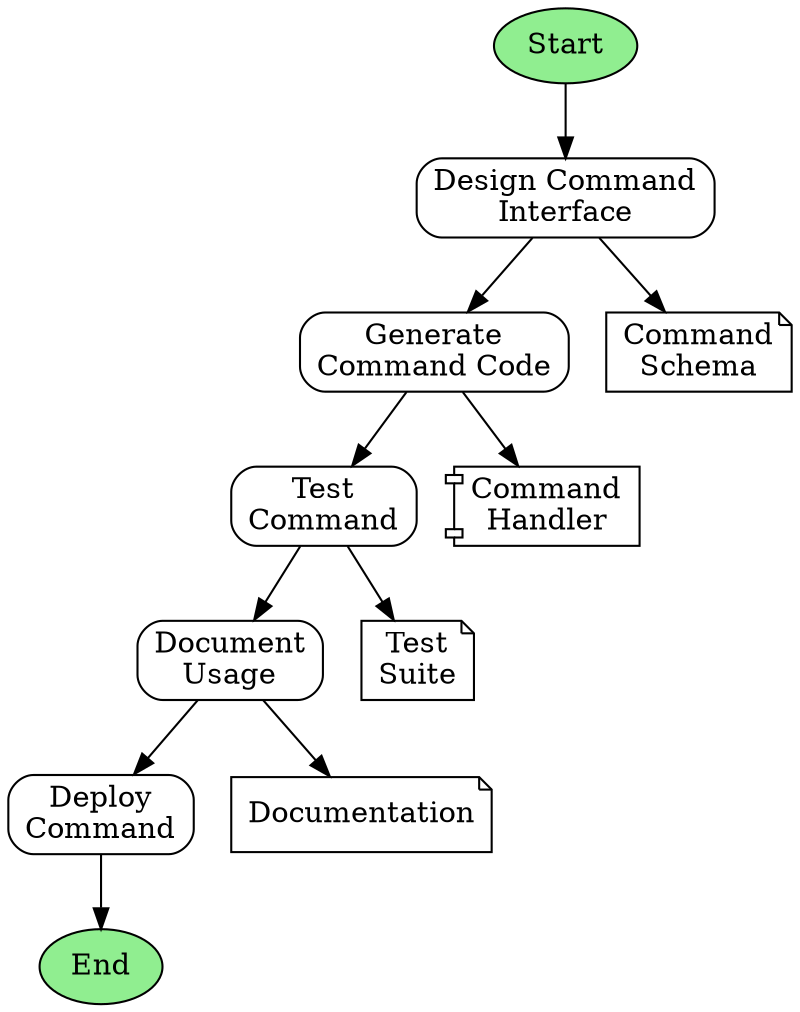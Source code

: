 digraph SlashCommandEncoder {
  rankdir=TB;
  node [shape=box, style=rounded];

  start [label="Start", shape=ellipse, fillcolor=lightgreen, style=filled];
  p1 [label="Design Command\nInterface"];
  p2 [label="Generate\nCommand Code"];
  p3 [label="Test\nCommand"];
  p4 [label="Document\nUsage"];
  p5 [label="Deploy\nCommand"];
  end [label="End", shape=ellipse, fillcolor=lightgreen, style=filled];

  start -> p1 -> p2 -> p3 -> p4 -> p5 -> end;

  schema [label="Command\nSchema", shape=note];
  handler [label="Command\nHandler", shape=component];
  tests [label="Test\nSuite", shape=note];
  docs [label="Documentation", shape=note];

  p1 -> schema;
  p2 -> handler;
  p3 -> tests;
  p4 -> docs;
}
